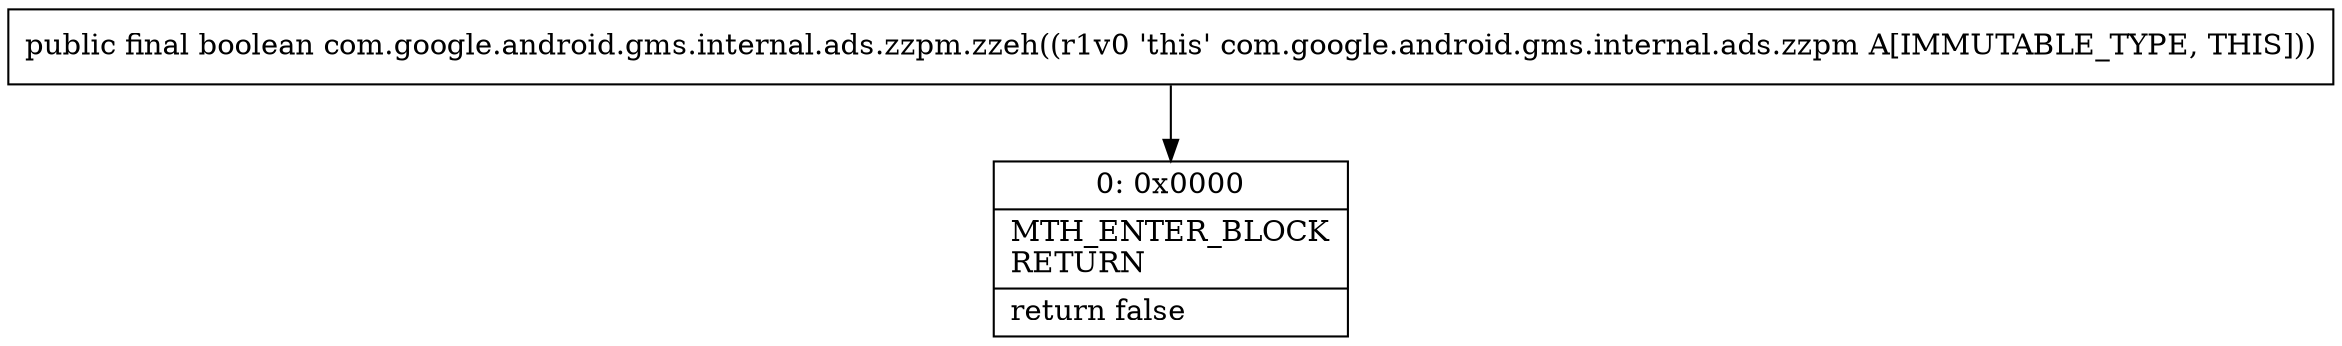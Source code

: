 digraph "CFG forcom.google.android.gms.internal.ads.zzpm.zzeh()Z" {
Node_0 [shape=record,label="{0\:\ 0x0000|MTH_ENTER_BLOCK\lRETURN\l|return false\l}"];
MethodNode[shape=record,label="{public final boolean com.google.android.gms.internal.ads.zzpm.zzeh((r1v0 'this' com.google.android.gms.internal.ads.zzpm A[IMMUTABLE_TYPE, THIS])) }"];
MethodNode -> Node_0;
}

